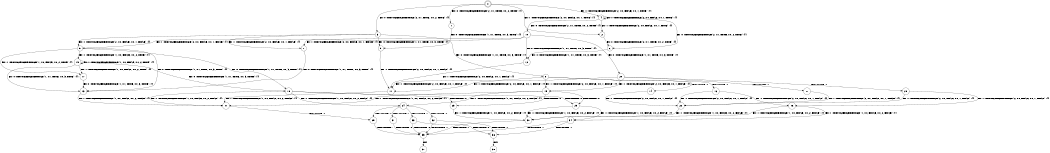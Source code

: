 digraph BCG {
size = "7, 10.5";
center = TRUE;
node [shape = circle];
0 [peripheries = 2];
0 -> 1 [label = "EX !0 !ATOMIC_EXCH_BRANCH (2, +1, TRUE, +0, 2, TRUE) !{}"];
0 -> 2 [label = "EX !1 !ATOMIC_EXCH_BRANCH (2, +0, FALSE, +0, 1, TRUE) !{}"];
0 -> 3 [label = "EX !0 !ATOMIC_EXCH_BRANCH (2, +1, TRUE, +0, 2, TRUE) !{}"];
0 -> 4 [label = "EX !1 !ATOMIC_EXCH_BRANCH (2, +0, FALSE, +0, 1, TRUE) !{}"];
1 -> 5 [label = "EX !0 !ATOMIC_EXCH_BRANCH (1, +1, TRUE, +0, 3, TRUE) !{}"];
2 -> 6 [label = "EX !0 !ATOMIC_EXCH_BRANCH (2, +1, TRUE, +0, 2, TRUE) !{}"];
3 -> 5 [label = "EX !0 !ATOMIC_EXCH_BRANCH (1, +1, TRUE, +0, 3, TRUE) !{}"];
3 -> 7 [label = "EX !1 !ATOMIC_EXCH_BRANCH (2, +0, FALSE, +0, 1, FALSE) !{}"];
3 -> 8 [label = "EX !0 !ATOMIC_EXCH_BRANCH (1, +1, TRUE, +0, 3, TRUE) !{}"];
3 -> 9 [label = "EX !1 !ATOMIC_EXCH_BRANCH (2, +0, FALSE, +0, 1, FALSE) !{}"];
4 -> 2 [label = "EX !1 !ATOMIC_EXCH_BRANCH (2, +0, FALSE, +0, 1, TRUE) !{}"];
4 -> 6 [label = "EX !0 !ATOMIC_EXCH_BRANCH (2, +1, TRUE, +0, 2, TRUE) !{}"];
4 -> 4 [label = "EX !1 !ATOMIC_EXCH_BRANCH (2, +0, FALSE, +0, 1, TRUE) !{}"];
4 -> 10 [label = "EX !0 !ATOMIC_EXCH_BRANCH (2, +1, TRUE, +0, 2, TRUE) !{}"];
5 -> 11 [label = "EX !1 !ATOMIC_EXCH_BRANCH (2, +0, FALSE, +0, 1, FALSE) !{}"];
6 -> 12 [label = "EX !0 !ATOMIC_EXCH_BRANCH (1, +1, TRUE, +0, 3, TRUE) !{}"];
7 -> 13 [label = "EX !0 !ATOMIC_EXCH_BRANCH (1, +1, TRUE, +0, 3, TRUE) !{}"];
8 -> 11 [label = "EX !1 !ATOMIC_EXCH_BRANCH (2, +0, FALSE, +0, 1, FALSE) !{}"];
8 -> 14 [label = "TERMINATE !0"];
8 -> 15 [label = "EX !1 !ATOMIC_EXCH_BRANCH (2, +0, FALSE, +0, 1, FALSE) !{}"];
8 -> 16 [label = "TERMINATE !0"];
9 -> 13 [label = "EX !0 !ATOMIC_EXCH_BRANCH (1, +1, TRUE, +0, 3, TRUE) !{}"];
9 -> 17 [label = "EX !1 !ATOMIC_EXCH_BRANCH (1, +0, FALSE, +0, 2, TRUE) !{}"];
9 -> 18 [label = "EX !0 !ATOMIC_EXCH_BRANCH (1, +1, TRUE, +0, 3, TRUE) !{}"];
9 -> 19 [label = "EX !1 !ATOMIC_EXCH_BRANCH (1, +0, FALSE, +0, 2, TRUE) !{}"];
10 -> 12 [label = "EX !0 !ATOMIC_EXCH_BRANCH (1, +1, TRUE, +0, 3, TRUE) !{}"];
10 -> 7 [label = "EX !1 !ATOMIC_EXCH_BRANCH (2, +0, FALSE, +0, 1, FALSE) !{}"];
10 -> 20 [label = "EX !0 !ATOMIC_EXCH_BRANCH (1, +1, TRUE, +0, 3, TRUE) !{}"];
10 -> 9 [label = "EX !1 !ATOMIC_EXCH_BRANCH (2, +0, FALSE, +0, 1, FALSE) !{}"];
11 -> 21 [label = "EX !1 !ATOMIC_EXCH_BRANCH (1, +0, FALSE, +0, 2, FALSE) !{}"];
12 -> 11 [label = "EX !1 !ATOMIC_EXCH_BRANCH (2, +0, FALSE, +0, 1, FALSE) !{}"];
13 -> 21 [label = "EX !1 !ATOMIC_EXCH_BRANCH (1, +0, FALSE, +0, 2, FALSE) !{}"];
14 -> 22 [label = "EX !1 !ATOMIC_EXCH_BRANCH (2, +0, FALSE, +0, 1, FALSE) !{}"];
15 -> 21 [label = "EX !1 !ATOMIC_EXCH_BRANCH (1, +0, FALSE, +0, 2, FALSE) !{}"];
15 -> 23 [label = "TERMINATE !0"];
15 -> 24 [label = "EX !1 !ATOMIC_EXCH_BRANCH (1, +0, FALSE, +0, 2, FALSE) !{}"];
15 -> 25 [label = "TERMINATE !0"];
16 -> 22 [label = "EX !1 !ATOMIC_EXCH_BRANCH (2, +0, FALSE, +0, 1, FALSE) !{}"];
16 -> 26 [label = "EX !1 !ATOMIC_EXCH_BRANCH (2, +0, FALSE, +0, 1, FALSE) !{}"];
17 -> 13 [label = "EX !0 !ATOMIC_EXCH_BRANCH (1, +1, TRUE, +0, 3, TRUE) !{}"];
18 -> 21 [label = "EX !1 !ATOMIC_EXCH_BRANCH (1, +0, FALSE, +0, 2, FALSE) !{}"];
18 -> 23 [label = "TERMINATE !0"];
18 -> 24 [label = "EX !1 !ATOMIC_EXCH_BRANCH (1, +0, FALSE, +0, 2, FALSE) !{}"];
18 -> 25 [label = "TERMINATE !0"];
19 -> 13 [label = "EX !0 !ATOMIC_EXCH_BRANCH (1, +1, TRUE, +0, 3, TRUE) !{}"];
19 -> 17 [label = "EX !1 !ATOMIC_EXCH_BRANCH (1, +0, FALSE, +0, 2, TRUE) !{}"];
19 -> 18 [label = "EX !0 !ATOMIC_EXCH_BRANCH (1, +1, TRUE, +0, 3, TRUE) !{}"];
19 -> 19 [label = "EX !1 !ATOMIC_EXCH_BRANCH (1, +0, FALSE, +0, 2, TRUE) !{}"];
20 -> 11 [label = "EX !1 !ATOMIC_EXCH_BRANCH (2, +0, FALSE, +0, 1, FALSE) !{}"];
20 -> 27 [label = "TERMINATE !0"];
20 -> 15 [label = "EX !1 !ATOMIC_EXCH_BRANCH (2, +0, FALSE, +0, 1, FALSE) !{}"];
20 -> 28 [label = "TERMINATE !0"];
21 -> 29 [label = "TERMINATE !0"];
22 -> 30 [label = "EX !1 !ATOMIC_EXCH_BRANCH (1, +0, FALSE, +0, 2, FALSE) !{}"];
23 -> 30 [label = "EX !1 !ATOMIC_EXCH_BRANCH (1, +0, FALSE, +0, 2, FALSE) !{}"];
24 -> 29 [label = "TERMINATE !0"];
24 -> 31 [label = "TERMINATE !1"];
24 -> 32 [label = "TERMINATE !0"];
24 -> 33 [label = "TERMINATE !1"];
25 -> 30 [label = "EX !1 !ATOMIC_EXCH_BRANCH (1, +0, FALSE, +0, 2, FALSE) !{}"];
25 -> 34 [label = "EX !1 !ATOMIC_EXCH_BRANCH (1, +0, FALSE, +0, 2, FALSE) !{}"];
26 -> 30 [label = "EX !1 !ATOMIC_EXCH_BRANCH (1, +0, FALSE, +0, 2, FALSE) !{}"];
26 -> 34 [label = "EX !1 !ATOMIC_EXCH_BRANCH (1, +0, FALSE, +0, 2, FALSE) !{}"];
27 -> 22 [label = "EX !1 !ATOMIC_EXCH_BRANCH (2, +0, FALSE, +0, 1, FALSE) !{}"];
28 -> 22 [label = "EX !1 !ATOMIC_EXCH_BRANCH (2, +0, FALSE, +0, 1, FALSE) !{}"];
28 -> 26 [label = "EX !1 !ATOMIC_EXCH_BRANCH (2, +0, FALSE, +0, 1, FALSE) !{}"];
29 -> 35 [label = "TERMINATE !1"];
30 -> 35 [label = "TERMINATE !1"];
31 -> 35 [label = "TERMINATE !0"];
32 -> 35 [label = "TERMINATE !1"];
32 -> 36 [label = "TERMINATE !1"];
33 -> 35 [label = "TERMINATE !0"];
33 -> 36 [label = "TERMINATE !0"];
34 -> 35 [label = "TERMINATE !1"];
34 -> 36 [label = "TERMINATE !1"];
35 -> 37 [label = "exit"];
36 -> 38 [label = "exit"];
}
